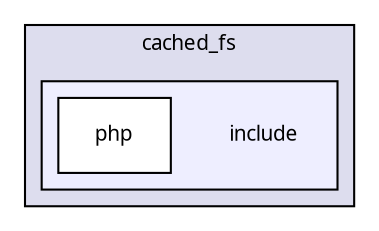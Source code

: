 digraph "packages/cached_fs/include/" {
  compound=true
  node [ fontsize="10", fontname="FreeSans.ttf"];
  edge [ labelfontsize="10", labelfontname="FreeSans.ttf"];
  subgraph clusterdir_06558f554eceb4ca0e0a3d26a35b821f {
    graph [ bgcolor="#ddddee", pencolor="black", label="cached_fs" fontname="FreeSans.ttf", fontsize="10", URL="dir_06558f554eceb4ca0e0a3d26a35b821f.html"]
  subgraph clusterdir_909ca4f1582d4e2a8fe7833480a00cd4 {
    graph [ bgcolor="#eeeeff", pencolor="black", label="" URL="dir_909ca4f1582d4e2a8fe7833480a00cd4.html"];
    dir_909ca4f1582d4e2a8fe7833480a00cd4 [shape=plaintext label="include"];
    dir_014f1743ad8beafdb83be62ee5ee30ec [shape=box label="php" color="black" fillcolor="white" style="filled" URL="dir_014f1743ad8beafdb83be62ee5ee30ec.html"];
  }
  }
}
